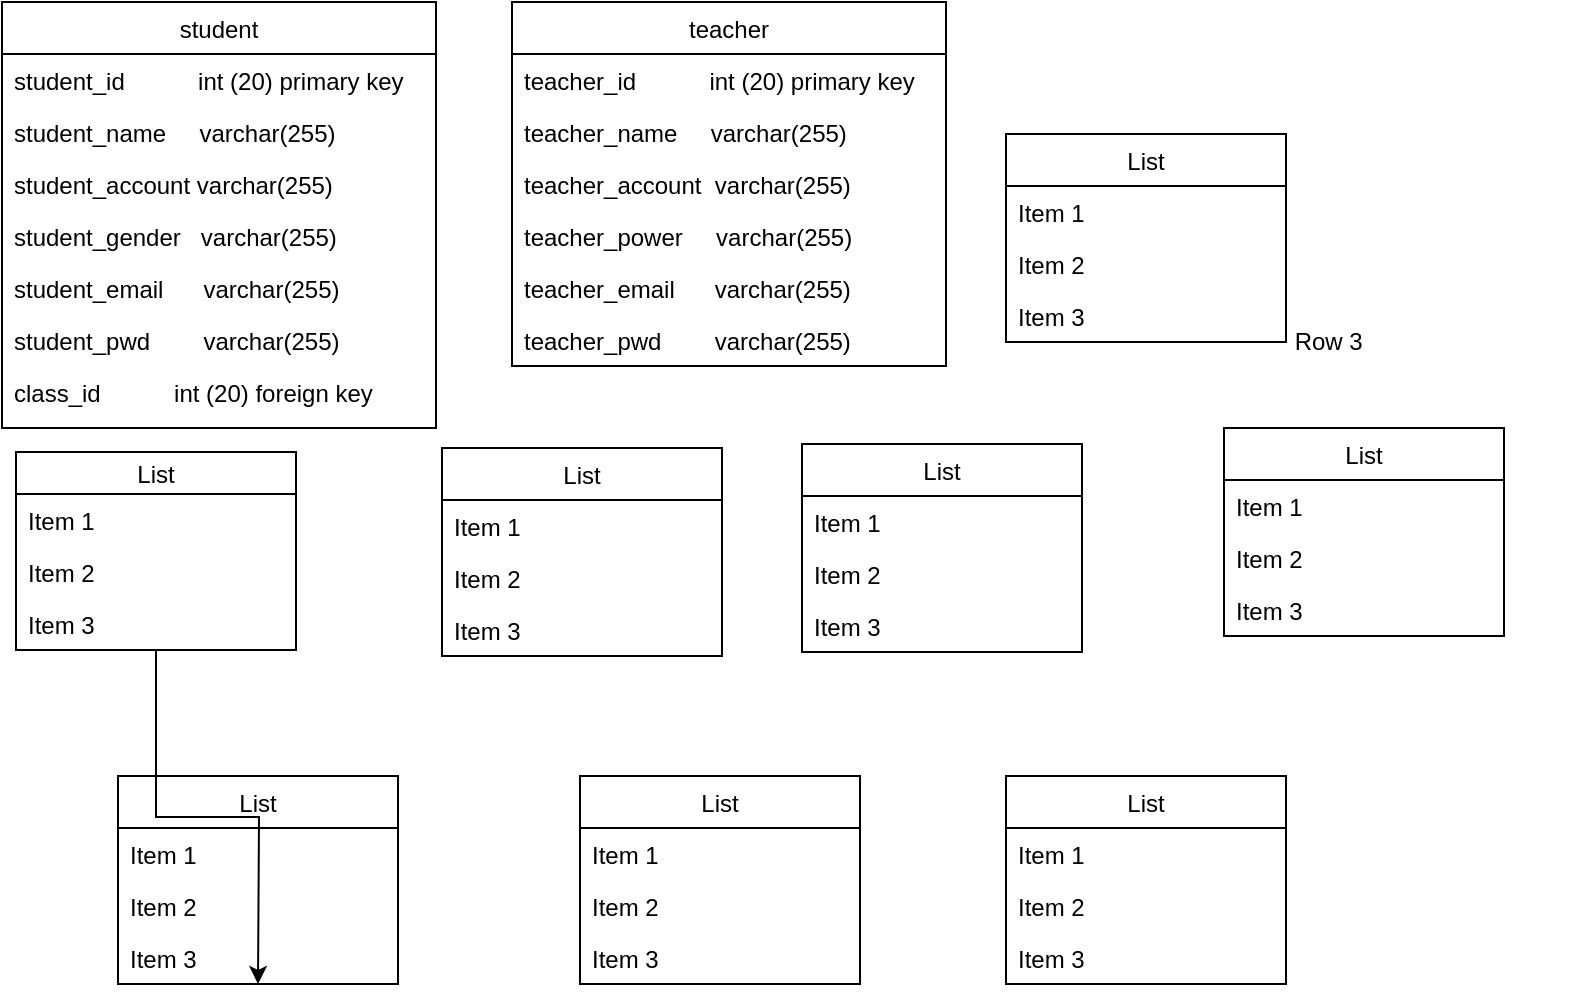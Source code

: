 <mxfile version="14.5.10" type="github">
  <diagram id="R2lEEEUBdFMjLlhIrx00" name="Page-1">
    <mxGraphModel dx="845" dy="509" grid="0" gridSize="10" guides="1" tooltips="1" connect="1" arrows="1" fold="1" page="1" pageScale="1" pageWidth="850" pageHeight="1100" math="0" shadow="0" extFonts="Permanent Marker^https://fonts.googleapis.com/css?family=Permanent+Marker">
      <root>
        <mxCell id="0" />
        <mxCell id="1" parent="0" />
        <mxCell id="HhnqYzRdFGTgvi9QtvTU-64" value="student" style="swimlane;fontStyle=0;childLayout=stackLayout;horizontal=1;startSize=26;fillColor=none;horizontalStack=0;resizeParent=1;resizeParentMax=0;resizeLast=0;collapsible=1;marginBottom=0;" vertex="1" parent="1">
          <mxGeometry x="25" y="128" width="217" height="213" as="geometry">
            <mxRectangle x="25" y="135" width="45" height="26" as="alternateBounds" />
          </mxGeometry>
        </mxCell>
        <mxCell id="HhnqYzRdFGTgvi9QtvTU-65" value="student_id           int (20) primary key" style="text;strokeColor=none;fillColor=none;align=left;verticalAlign=top;spacingLeft=4;spacingRight=4;overflow=hidden;rotatable=0;points=[[0,0.5],[1,0.5]];portConstraint=eastwest;" vertex="1" parent="HhnqYzRdFGTgvi9QtvTU-64">
          <mxGeometry y="26" width="217" height="26" as="geometry" />
        </mxCell>
        <mxCell id="HhnqYzRdFGTgvi9QtvTU-90" value="student_name     varchar(255)" style="text;strokeColor=none;fillColor=none;align=left;verticalAlign=top;spacingLeft=4;spacingRight=4;overflow=hidden;rotatable=0;points=[[0,0.5],[1,0.5]];portConstraint=eastwest;" vertex="1" parent="HhnqYzRdFGTgvi9QtvTU-64">
          <mxGeometry y="52" width="217" height="26" as="geometry" />
        </mxCell>
        <mxCell id="HhnqYzRdFGTgvi9QtvTU-91" value="student_account varchar(255)" style="text;strokeColor=none;fillColor=none;align=left;verticalAlign=top;spacingLeft=4;spacingRight=4;overflow=hidden;rotatable=0;points=[[0,0.5],[1,0.5]];portConstraint=eastwest;" vertex="1" parent="HhnqYzRdFGTgvi9QtvTU-64">
          <mxGeometry y="78" width="217" height="26" as="geometry" />
        </mxCell>
        <mxCell id="HhnqYzRdFGTgvi9QtvTU-92" value="student_gender   varchar(255)" style="text;strokeColor=none;fillColor=none;align=left;verticalAlign=top;spacingLeft=4;spacingRight=4;overflow=hidden;rotatable=0;points=[[0,0.5],[1,0.5]];portConstraint=eastwest;" vertex="1" parent="HhnqYzRdFGTgvi9QtvTU-64">
          <mxGeometry y="104" width="217" height="26" as="geometry" />
        </mxCell>
        <mxCell id="HhnqYzRdFGTgvi9QtvTU-93" value="student_email      varchar(255)" style="text;strokeColor=none;fillColor=none;align=left;verticalAlign=top;spacingLeft=4;spacingRight=4;overflow=hidden;rotatable=0;points=[[0,0.5],[1,0.5]];portConstraint=eastwest;" vertex="1" parent="HhnqYzRdFGTgvi9QtvTU-64">
          <mxGeometry y="130" width="217" height="26" as="geometry" />
        </mxCell>
        <mxCell id="HhnqYzRdFGTgvi9QtvTU-94" value="student_pwd        varchar(255)" style="text;strokeColor=none;fillColor=none;align=left;verticalAlign=top;spacingLeft=4;spacingRight=4;overflow=hidden;rotatable=0;points=[[0,0.5],[1,0.5]];portConstraint=eastwest;" vertex="1" parent="HhnqYzRdFGTgvi9QtvTU-64">
          <mxGeometry y="156" width="217" height="26" as="geometry" />
        </mxCell>
        <mxCell id="HhnqYzRdFGTgvi9QtvTU-66" value="class_id           int (20) foreign key" style="text;strokeColor=none;fillColor=none;align=left;verticalAlign=top;spacingLeft=4;spacingRight=4;overflow=hidden;rotatable=0;points=[[0,0.5],[1,0.5]];portConstraint=eastwest;" vertex="1" parent="HhnqYzRdFGTgvi9QtvTU-64">
          <mxGeometry y="182" width="217" height="31" as="geometry" />
        </mxCell>
        <mxCell id="HhnqYzRdFGTgvi9QtvTU-22" value="List" style="swimlane;fontStyle=0;childLayout=stackLayout;horizontal=1;startSize=26;fillColor=none;horizontalStack=0;resizeParent=1;resizeParentMax=0;resizeLast=0;collapsible=1;marginBottom=0;" vertex="1" parent="1">
          <mxGeometry x="527" y="194" width="140" height="104" as="geometry" />
        </mxCell>
        <mxCell id="HhnqYzRdFGTgvi9QtvTU-23" value="Item 1" style="text;strokeColor=none;fillColor=none;align=left;verticalAlign=top;spacingLeft=4;spacingRight=4;overflow=hidden;rotatable=0;points=[[0,0.5],[1,0.5]];portConstraint=eastwest;" vertex="1" parent="HhnqYzRdFGTgvi9QtvTU-22">
          <mxGeometry y="26" width="140" height="26" as="geometry" />
        </mxCell>
        <mxCell id="HhnqYzRdFGTgvi9QtvTU-24" value="Item 2" style="text;strokeColor=none;fillColor=none;align=left;verticalAlign=top;spacingLeft=4;spacingRight=4;overflow=hidden;rotatable=0;points=[[0,0.5],[1,0.5]];portConstraint=eastwest;" vertex="1" parent="HhnqYzRdFGTgvi9QtvTU-22">
          <mxGeometry y="52" width="140" height="26" as="geometry" />
        </mxCell>
        <mxCell id="HhnqYzRdFGTgvi9QtvTU-25" value="Item 3" style="text;strokeColor=none;fillColor=none;align=left;verticalAlign=top;spacingLeft=4;spacingRight=4;overflow=hidden;rotatable=0;points=[[0,0.5],[1,0.5]];portConstraint=eastwest;" vertex="1" parent="HhnqYzRdFGTgvi9QtvTU-22">
          <mxGeometry y="78" width="140" height="26" as="geometry" />
        </mxCell>
        <mxCell id="HhnqYzRdFGTgvi9QtvTU-75" value="" style="edgeStyle=orthogonalEdgeStyle;rounded=0;orthogonalLoop=1;jettySize=auto;html=1;" edge="1" parent="1" source="HhnqYzRdFGTgvi9QtvTU-26">
          <mxGeometry relative="1" as="geometry">
            <mxPoint x="153" y="619" as="targetPoint" />
          </mxGeometry>
        </mxCell>
        <mxCell id="HhnqYzRdFGTgvi9QtvTU-26" value="List" style="swimlane;fontStyle=0;childLayout=stackLayout;horizontal=1;startSize=21;fillColor=none;horizontalStack=0;resizeParent=1;resizeParentMax=0;resizeLast=0;collapsible=1;marginBottom=0;" vertex="1" parent="1">
          <mxGeometry x="32" y="353" width="140" height="99" as="geometry" />
        </mxCell>
        <mxCell id="HhnqYzRdFGTgvi9QtvTU-27" value="Item 1" style="text;strokeColor=none;fillColor=none;align=left;verticalAlign=top;spacingLeft=4;spacingRight=4;overflow=hidden;rotatable=0;points=[[0,0.5],[1,0.5]];portConstraint=eastwest;" vertex="1" parent="HhnqYzRdFGTgvi9QtvTU-26">
          <mxGeometry y="21" width="140" height="26" as="geometry" />
        </mxCell>
        <mxCell id="HhnqYzRdFGTgvi9QtvTU-28" value="Item 2" style="text;strokeColor=none;fillColor=none;align=left;verticalAlign=top;spacingLeft=4;spacingRight=4;overflow=hidden;rotatable=0;points=[[0,0.5],[1,0.5]];portConstraint=eastwest;" vertex="1" parent="HhnqYzRdFGTgvi9QtvTU-26">
          <mxGeometry y="47" width="140" height="26" as="geometry" />
        </mxCell>
        <mxCell id="HhnqYzRdFGTgvi9QtvTU-29" value="Item 3" style="text;strokeColor=none;fillColor=none;align=left;verticalAlign=top;spacingLeft=4;spacingRight=4;overflow=hidden;rotatable=0;points=[[0,0.5],[1,0.5]];portConstraint=eastwest;" vertex="1" parent="HhnqYzRdFGTgvi9QtvTU-26">
          <mxGeometry y="73" width="140" height="26" as="geometry" />
        </mxCell>
        <mxCell id="HhnqYzRdFGTgvi9QtvTU-30" value="List" style="swimlane;fontStyle=0;childLayout=stackLayout;horizontal=1;startSize=26;fillColor=none;horizontalStack=0;resizeParent=1;resizeParentMax=0;resizeLast=0;collapsible=1;marginBottom=0;" vertex="1" parent="1">
          <mxGeometry x="245" y="351" width="140" height="104" as="geometry" />
        </mxCell>
        <mxCell id="HhnqYzRdFGTgvi9QtvTU-31" value="Item 1" style="text;strokeColor=none;fillColor=none;align=left;verticalAlign=top;spacingLeft=4;spacingRight=4;overflow=hidden;rotatable=0;points=[[0,0.5],[1,0.5]];portConstraint=eastwest;" vertex="1" parent="HhnqYzRdFGTgvi9QtvTU-30">
          <mxGeometry y="26" width="140" height="26" as="geometry" />
        </mxCell>
        <mxCell id="HhnqYzRdFGTgvi9QtvTU-32" value="Item 2" style="text;strokeColor=none;fillColor=none;align=left;verticalAlign=top;spacingLeft=4;spacingRight=4;overflow=hidden;rotatable=0;points=[[0,0.5],[1,0.5]];portConstraint=eastwest;" vertex="1" parent="HhnqYzRdFGTgvi9QtvTU-30">
          <mxGeometry y="52" width="140" height="26" as="geometry" />
        </mxCell>
        <mxCell id="HhnqYzRdFGTgvi9QtvTU-33" value="Item 3" style="text;strokeColor=none;fillColor=none;align=left;verticalAlign=top;spacingLeft=4;spacingRight=4;overflow=hidden;rotatable=0;points=[[0,0.5],[1,0.5]];portConstraint=eastwest;" vertex="1" parent="HhnqYzRdFGTgvi9QtvTU-30">
          <mxGeometry y="78" width="140" height="26" as="geometry" />
        </mxCell>
        <mxCell id="HhnqYzRdFGTgvi9QtvTU-34" value="List" style="swimlane;fontStyle=0;childLayout=stackLayout;horizontal=1;startSize=26;fillColor=none;horizontalStack=0;resizeParent=1;resizeParentMax=0;resizeLast=0;collapsible=1;marginBottom=0;" vertex="1" parent="1">
          <mxGeometry x="425" y="349" width="140" height="104" as="geometry" />
        </mxCell>
        <mxCell id="HhnqYzRdFGTgvi9QtvTU-35" value="Item 1" style="text;strokeColor=none;fillColor=none;align=left;verticalAlign=top;spacingLeft=4;spacingRight=4;overflow=hidden;rotatable=0;points=[[0,0.5],[1,0.5]];portConstraint=eastwest;" vertex="1" parent="HhnqYzRdFGTgvi9QtvTU-34">
          <mxGeometry y="26" width="140" height="26" as="geometry" />
        </mxCell>
        <mxCell id="HhnqYzRdFGTgvi9QtvTU-36" value="Item 2" style="text;strokeColor=none;fillColor=none;align=left;verticalAlign=top;spacingLeft=4;spacingRight=4;overflow=hidden;rotatable=0;points=[[0,0.5],[1,0.5]];portConstraint=eastwest;" vertex="1" parent="HhnqYzRdFGTgvi9QtvTU-34">
          <mxGeometry y="52" width="140" height="26" as="geometry" />
        </mxCell>
        <mxCell id="HhnqYzRdFGTgvi9QtvTU-37" value="Item 3" style="text;strokeColor=none;fillColor=none;align=left;verticalAlign=top;spacingLeft=4;spacingRight=4;overflow=hidden;rotatable=0;points=[[0,0.5],[1,0.5]];portConstraint=eastwest;" vertex="1" parent="HhnqYzRdFGTgvi9QtvTU-34">
          <mxGeometry y="78" width="140" height="26" as="geometry" />
        </mxCell>
        <mxCell id="HhnqYzRdFGTgvi9QtvTU-38" value="List" style="swimlane;fontStyle=0;childLayout=stackLayout;horizontal=1;startSize=26;fillColor=none;horizontalStack=0;resizeParent=1;resizeParentMax=0;resizeLast=0;collapsible=1;marginBottom=0;" vertex="1" parent="1">
          <mxGeometry x="636" y="341" width="140" height="104" as="geometry" />
        </mxCell>
        <mxCell id="HhnqYzRdFGTgvi9QtvTU-39" value="Item 1" style="text;strokeColor=none;fillColor=none;align=left;verticalAlign=top;spacingLeft=4;spacingRight=4;overflow=hidden;rotatable=0;points=[[0,0.5],[1,0.5]];portConstraint=eastwest;" vertex="1" parent="HhnqYzRdFGTgvi9QtvTU-38">
          <mxGeometry y="26" width="140" height="26" as="geometry" />
        </mxCell>
        <mxCell id="HhnqYzRdFGTgvi9QtvTU-40" value="Item 2" style="text;strokeColor=none;fillColor=none;align=left;verticalAlign=top;spacingLeft=4;spacingRight=4;overflow=hidden;rotatable=0;points=[[0,0.5],[1,0.5]];portConstraint=eastwest;" vertex="1" parent="HhnqYzRdFGTgvi9QtvTU-38">
          <mxGeometry y="52" width="140" height="26" as="geometry" />
        </mxCell>
        <mxCell id="HhnqYzRdFGTgvi9QtvTU-41" value="Item 3" style="text;strokeColor=none;fillColor=none;align=left;verticalAlign=top;spacingLeft=4;spacingRight=4;overflow=hidden;rotatable=0;points=[[0,0.5],[1,0.5]];portConstraint=eastwest;" vertex="1" parent="HhnqYzRdFGTgvi9QtvTU-38">
          <mxGeometry y="78" width="140" height="26" as="geometry" />
        </mxCell>
        <mxCell id="HhnqYzRdFGTgvi9QtvTU-42" value="List" style="swimlane;fontStyle=0;childLayout=stackLayout;horizontal=1;startSize=26;fillColor=none;horizontalStack=0;resizeParent=1;resizeParentMax=0;resizeLast=0;collapsible=1;marginBottom=0;" vertex="1" parent="1">
          <mxGeometry x="83" y="515" width="140" height="104" as="geometry" />
        </mxCell>
        <mxCell id="HhnqYzRdFGTgvi9QtvTU-43" value="Item 1" style="text;strokeColor=none;fillColor=none;align=left;verticalAlign=top;spacingLeft=4;spacingRight=4;overflow=hidden;rotatable=0;points=[[0,0.5],[1,0.5]];portConstraint=eastwest;" vertex="1" parent="HhnqYzRdFGTgvi9QtvTU-42">
          <mxGeometry y="26" width="140" height="26" as="geometry" />
        </mxCell>
        <mxCell id="HhnqYzRdFGTgvi9QtvTU-44" value="Item 2" style="text;strokeColor=none;fillColor=none;align=left;verticalAlign=top;spacingLeft=4;spacingRight=4;overflow=hidden;rotatable=0;points=[[0,0.5],[1,0.5]];portConstraint=eastwest;" vertex="1" parent="HhnqYzRdFGTgvi9QtvTU-42">
          <mxGeometry y="52" width="140" height="26" as="geometry" />
        </mxCell>
        <mxCell id="HhnqYzRdFGTgvi9QtvTU-45" value="Item 3" style="text;strokeColor=none;fillColor=none;align=left;verticalAlign=top;spacingLeft=4;spacingRight=4;overflow=hidden;rotatable=0;points=[[0,0.5],[1,0.5]];portConstraint=eastwest;" vertex="1" parent="HhnqYzRdFGTgvi9QtvTU-42">
          <mxGeometry y="78" width="140" height="26" as="geometry" />
        </mxCell>
        <mxCell id="HhnqYzRdFGTgvi9QtvTU-46" value="List" style="swimlane;fontStyle=0;childLayout=stackLayout;horizontal=1;startSize=26;fillColor=none;horizontalStack=0;resizeParent=1;resizeParentMax=0;resizeLast=0;collapsible=1;marginBottom=0;" vertex="1" parent="1">
          <mxGeometry x="314" y="515" width="140" height="104" as="geometry" />
        </mxCell>
        <mxCell id="HhnqYzRdFGTgvi9QtvTU-47" value="Item 1" style="text;strokeColor=none;fillColor=none;align=left;verticalAlign=top;spacingLeft=4;spacingRight=4;overflow=hidden;rotatable=0;points=[[0,0.5],[1,0.5]];portConstraint=eastwest;" vertex="1" parent="HhnqYzRdFGTgvi9QtvTU-46">
          <mxGeometry y="26" width="140" height="26" as="geometry" />
        </mxCell>
        <mxCell id="HhnqYzRdFGTgvi9QtvTU-48" value="Item 2" style="text;strokeColor=none;fillColor=none;align=left;verticalAlign=top;spacingLeft=4;spacingRight=4;overflow=hidden;rotatable=0;points=[[0,0.5],[1,0.5]];portConstraint=eastwest;" vertex="1" parent="HhnqYzRdFGTgvi9QtvTU-46">
          <mxGeometry y="52" width="140" height="26" as="geometry" />
        </mxCell>
        <mxCell id="HhnqYzRdFGTgvi9QtvTU-49" value="Item 3" style="text;strokeColor=none;fillColor=none;align=left;verticalAlign=top;spacingLeft=4;spacingRight=4;overflow=hidden;rotatable=0;points=[[0,0.5],[1,0.5]];portConstraint=eastwest;" vertex="1" parent="HhnqYzRdFGTgvi9QtvTU-46">
          <mxGeometry y="78" width="140" height="26" as="geometry" />
        </mxCell>
        <mxCell id="HhnqYzRdFGTgvi9QtvTU-50" value="List" style="swimlane;fontStyle=0;childLayout=stackLayout;horizontal=1;startSize=26;fillColor=none;horizontalStack=0;resizeParent=1;resizeParentMax=0;resizeLast=0;collapsible=1;marginBottom=0;" vertex="1" parent="1">
          <mxGeometry x="527" y="515" width="140" height="104" as="geometry" />
        </mxCell>
        <mxCell id="HhnqYzRdFGTgvi9QtvTU-51" value="Item 1" style="text;strokeColor=none;fillColor=none;align=left;verticalAlign=top;spacingLeft=4;spacingRight=4;overflow=hidden;rotatable=0;points=[[0,0.5],[1,0.5]];portConstraint=eastwest;" vertex="1" parent="HhnqYzRdFGTgvi9QtvTU-50">
          <mxGeometry y="26" width="140" height="26" as="geometry" />
        </mxCell>
        <mxCell id="HhnqYzRdFGTgvi9QtvTU-52" value="Item 2" style="text;strokeColor=none;fillColor=none;align=left;verticalAlign=top;spacingLeft=4;spacingRight=4;overflow=hidden;rotatable=0;points=[[0,0.5],[1,0.5]];portConstraint=eastwest;" vertex="1" parent="HhnqYzRdFGTgvi9QtvTU-50">
          <mxGeometry y="52" width="140" height="26" as="geometry" />
        </mxCell>
        <mxCell id="HhnqYzRdFGTgvi9QtvTU-53" value="Item 3" style="text;strokeColor=none;fillColor=none;align=left;verticalAlign=top;spacingLeft=4;spacingRight=4;overflow=hidden;rotatable=0;points=[[0,0.5],[1,0.5]];portConstraint=eastwest;" vertex="1" parent="HhnqYzRdFGTgvi9QtvTU-50">
          <mxGeometry y="78" width="140" height="26" as="geometry" />
        </mxCell>
        <mxCell id="HhnqYzRdFGTgvi9QtvTU-89" value="Row 3" style="shape=partialRectangle;connectable=0;fillColor=none;top=0;left=0;bottom=0;right=0;align=left;spacingLeft=6;overflow=hidden;" vertex="1" parent="1">
          <mxGeometry x="663.35" y="282" width="148.65" height="30" as="geometry" />
        </mxCell>
        <mxCell id="HhnqYzRdFGTgvi9QtvTU-95" value="teacher" style="swimlane;fontStyle=0;childLayout=stackLayout;horizontal=1;startSize=26;fillColor=none;horizontalStack=0;resizeParent=1;resizeParentMax=0;resizeLast=0;collapsible=1;marginBottom=0;" vertex="1" parent="1">
          <mxGeometry x="280" y="128" width="217" height="182" as="geometry">
            <mxRectangle x="25" y="135" width="45" height="26" as="alternateBounds" />
          </mxGeometry>
        </mxCell>
        <mxCell id="HhnqYzRdFGTgvi9QtvTU-96" value="teacher_id           int (20) primary key" style="text;strokeColor=none;fillColor=none;align=left;verticalAlign=top;spacingLeft=4;spacingRight=4;overflow=hidden;rotatable=0;points=[[0,0.5],[1,0.5]];portConstraint=eastwest;" vertex="1" parent="HhnqYzRdFGTgvi9QtvTU-95">
          <mxGeometry y="26" width="217" height="26" as="geometry" />
        </mxCell>
        <mxCell id="HhnqYzRdFGTgvi9QtvTU-97" value="teacher_name     varchar(255)" style="text;strokeColor=none;fillColor=none;align=left;verticalAlign=top;spacingLeft=4;spacingRight=4;overflow=hidden;rotatable=0;points=[[0,0.5],[1,0.5]];portConstraint=eastwest;" vertex="1" parent="HhnqYzRdFGTgvi9QtvTU-95">
          <mxGeometry y="52" width="217" height="26" as="geometry" />
        </mxCell>
        <mxCell id="HhnqYzRdFGTgvi9QtvTU-98" value="teacher_account  varchar(255)" style="text;strokeColor=none;fillColor=none;align=left;verticalAlign=top;spacingLeft=4;spacingRight=4;overflow=hidden;rotatable=0;points=[[0,0.5],[1,0.5]];portConstraint=eastwest;" vertex="1" parent="HhnqYzRdFGTgvi9QtvTU-95">
          <mxGeometry y="78" width="217" height="26" as="geometry" />
        </mxCell>
        <mxCell id="HhnqYzRdFGTgvi9QtvTU-99" value="teacher_power     varchar(255)" style="text;strokeColor=none;fillColor=none;align=left;verticalAlign=top;spacingLeft=4;spacingRight=4;overflow=hidden;rotatable=0;points=[[0,0.5],[1,0.5]];portConstraint=eastwest;" vertex="1" parent="HhnqYzRdFGTgvi9QtvTU-95">
          <mxGeometry y="104" width="217" height="26" as="geometry" />
        </mxCell>
        <mxCell id="HhnqYzRdFGTgvi9QtvTU-100" value="teacher_email      varchar(255)" style="text;strokeColor=none;fillColor=none;align=left;verticalAlign=top;spacingLeft=4;spacingRight=4;overflow=hidden;rotatable=0;points=[[0,0.5],[1,0.5]];portConstraint=eastwest;" vertex="1" parent="HhnqYzRdFGTgvi9QtvTU-95">
          <mxGeometry y="130" width="217" height="26" as="geometry" />
        </mxCell>
        <mxCell id="HhnqYzRdFGTgvi9QtvTU-101" value="teacher_pwd        varchar(255)" style="text;strokeColor=none;fillColor=none;align=left;verticalAlign=top;spacingLeft=4;spacingRight=4;overflow=hidden;rotatable=0;points=[[0,0.5],[1,0.5]];portConstraint=eastwest;" vertex="1" parent="HhnqYzRdFGTgvi9QtvTU-95">
          <mxGeometry y="156" width="217" height="26" as="geometry" />
        </mxCell>
      </root>
    </mxGraphModel>
  </diagram>
</mxfile>
